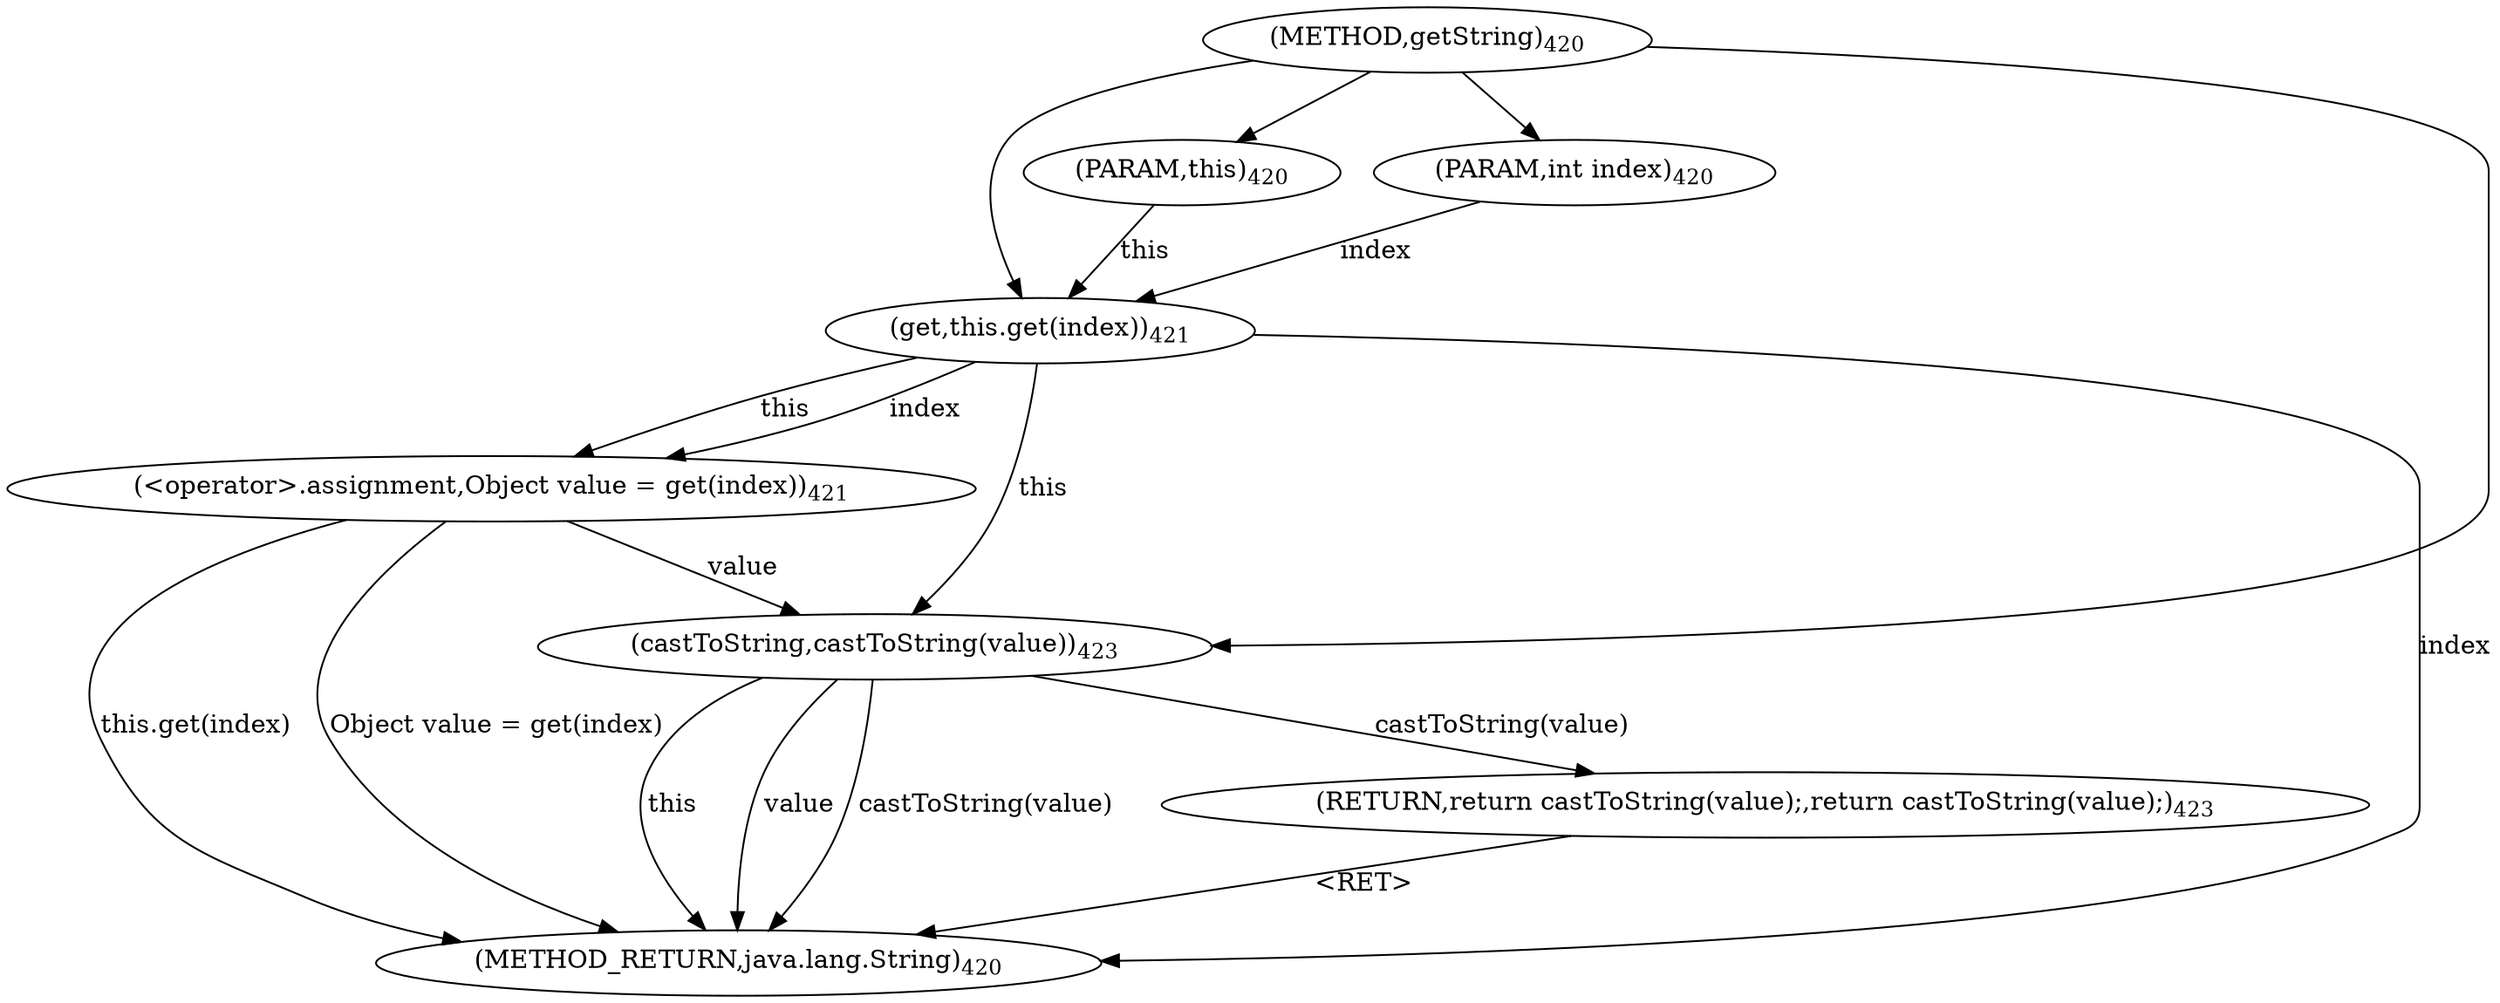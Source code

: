 digraph "getString" {  
"1217" [label = <(METHOD,getString)<SUB>420</SUB>> ]
"1230" [label = <(METHOD_RETURN,java.lang.String)<SUB>420</SUB>> ]
"81" [label = <(PARAM,this)<SUB>420</SUB>> ]
"1218" [label = <(PARAM,int index)<SUB>420</SUB>> ]
"1221" [label = <(&lt;operator&gt;.assignment,Object value = get(index))<SUB>421</SUB>> ]
"1225" [label = <(RETURN,return castToString(value);,return castToString(value);)<SUB>423</SUB>> ]
"1221" [label = <(&lt;operator&gt;.assignment,Object value = get(index))<SUB>421</SUB>> ]
"1221" [label = <(&lt;operator&gt;.assignment,Object value = get(index))<SUB>421</SUB>> ]
"1226" [label = <(castToString,castToString(value))<SUB>423</SUB>> ]
"1223" [label = <(get,this.get(index))<SUB>421</SUB>> ]
"1223" [label = <(get,this.get(index))<SUB>421</SUB>> ]
"1226" [label = <(castToString,castToString(value))<SUB>423</SUB>> ]
"1226" [label = <(castToString,castToString(value))<SUB>423</SUB>> ]
  "1225" -> "1230"  [ label = "&lt;RET&gt;"] 
  "1223" -> "1230"  [ label = "index"] 
  "1221" -> "1230"  [ label = "this.get(index)"] 
  "1221" -> "1230"  [ label = "Object value = get(index)"] 
  "1226" -> "1230"  [ label = "this"] 
  "1226" -> "1230"  [ label = "value"] 
  "1226" -> "1230"  [ label = "castToString(value)"] 
  "1217" -> "81" 
  "1217" -> "1218" 
  "1223" -> "1221"  [ label = "this"] 
  "1223" -> "1221"  [ label = "index"] 
  "1226" -> "1225"  [ label = "castToString(value)"] 
  "81" -> "1223"  [ label = "this"] 
  "1217" -> "1223" 
  "1218" -> "1223"  [ label = "index"] 
  "1223" -> "1226"  [ label = "this"] 
  "1217" -> "1226" 
  "1221" -> "1226"  [ label = "value"] 
}
